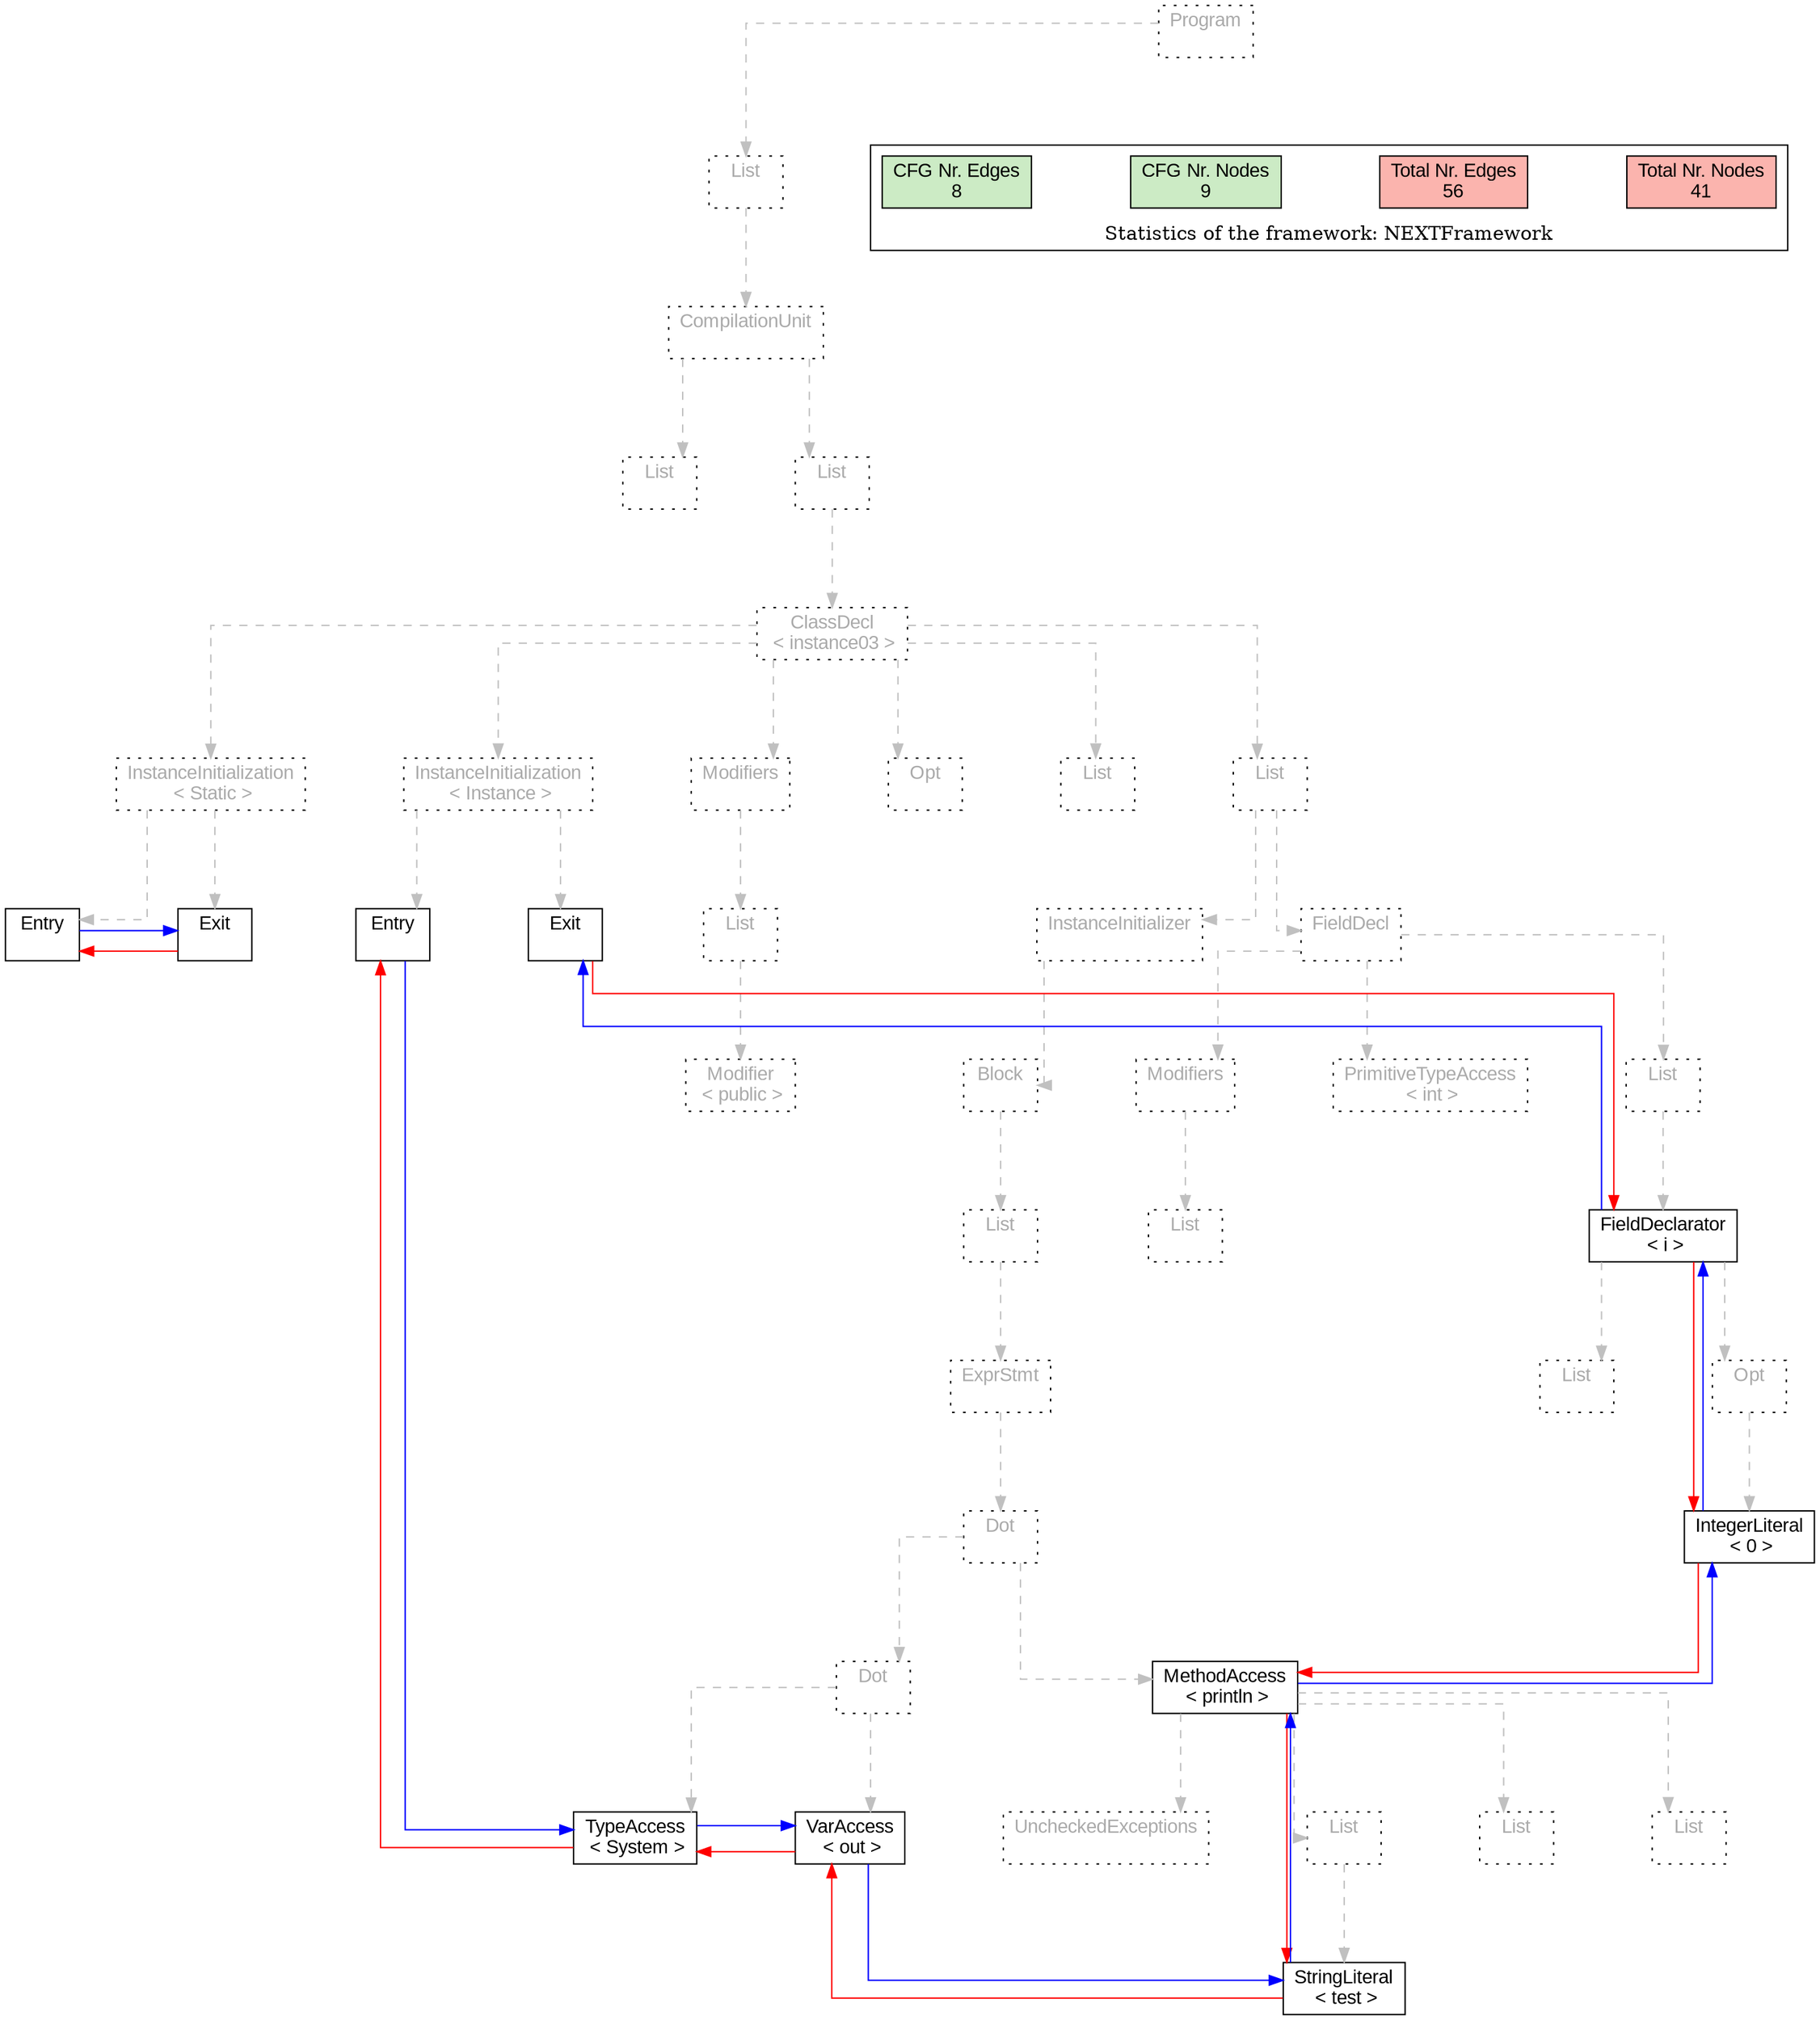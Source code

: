 digraph G {
graph [splines=ortho, nodesep="1", ranksep="1"]
node [shape=rect, fontname=Arial];
{ rank = same; "Program[0]"}
{ rank = same; "List[1]"}
{ rank = same; "CompilationUnit[2]"}
{ rank = same; "List[3]"; "List[4]"}
{ rank = same; "ClassDecl[5]"}
{ rank = same; "Modifiers[22]"; "Opt[25]"; "List[26]"; "List[27]"; "InstanceInitialization[6]"; "InstanceInitialization[14]"}
{ rank = same; "List[23]"; "InstanceInitializer[28]"; "FieldDecl[42]"; "Entry[7]"; "Exit[8]"; "Entry[15]"; "Exit[16]"}
{ rank = same; "Modifier[24]"; "Block[29]"; "Modifiers[43]"; "PrimitiveTypeAccess[45]"; "List[46]"}
{ rank = same; "List[30]"; "List[44]"; "FieldDeclarator[47]"}
{ rank = same; "ExprStmt[31]"; "List[48]"; "Opt[49]"}
{ rank = same; "Dot[32]"; "IntegerLiteral[50]"}
{ rank = same; "Dot[33]"; "MethodAccess[36]"}
{ rank = same; "TypeAccess[34]"; "VarAccess[35]"; "List[38]"; "List[40]"; "List[41]"; "UncheckedExceptions[37]"}
{ rank = same; "StringLiteral[39]"}
"Program[0]" [label="Program\n ", style= dotted   fillcolor="#eeeeee" fontcolor="#aaaaaa"  ]
"List[1]" [label="List\n ", style= dotted   fillcolor="#eeeeee" fontcolor="#aaaaaa"  ]
"CompilationUnit[2]" [label="CompilationUnit\n ", style= dotted   fillcolor="#eeeeee" fontcolor="#aaaaaa"  ]
"List[3]" [label="List\n ", style= dotted   fillcolor="#eeeeee" fontcolor="#aaaaaa"  ]
"List[4]" [label="List\n ", style= dotted   fillcolor="#eeeeee" fontcolor="#aaaaaa"  ]
"ClassDecl[5]" [label="ClassDecl\n < instance03 >", style= dotted   fillcolor="#eeeeee" fontcolor="#aaaaaa"  ]
"Modifiers[22]" [label="Modifiers\n ", style= dotted   fillcolor="#eeeeee" fontcolor="#aaaaaa"  ]
"List[23]" [label="List\n ", style= dotted   fillcolor="#eeeeee" fontcolor="#aaaaaa"  ]
"Modifier[24]" [label="Modifier\n < public >", style= dotted   fillcolor="#eeeeee" fontcolor="#aaaaaa"  ]
"Opt[25]" [label="Opt\n ", style= dotted   fillcolor="#eeeeee" fontcolor="#aaaaaa"  ]
"List[26]" [label="List\n ", style= dotted   fillcolor="#eeeeee" fontcolor="#aaaaaa"  ]
"List[27]" [label="List\n ", style= dotted   fillcolor="#eeeeee" fontcolor="#aaaaaa"  ]
"InstanceInitializer[28]" [label="InstanceInitializer\n ", style= dotted   fillcolor="#eeeeee" fontcolor="#aaaaaa"  ]
"Block[29]" [label="Block\n ", style= dotted   fillcolor="#eeeeee" fontcolor="#aaaaaa"  ]
"List[30]" [label="List\n ", style= dotted   fillcolor="#eeeeee" fontcolor="#aaaaaa"  ]
"ExprStmt[31]" [label="ExprStmt\n ", style= dotted   fillcolor="#eeeeee" fontcolor="#aaaaaa"  ]
"Dot[32]" [label="Dot\n ", style= dotted   fillcolor="#eeeeee" fontcolor="#aaaaaa"  ]
"Dot[33]" [label="Dot\n ", style= dotted   fillcolor="#eeeeee" fontcolor="#aaaaaa"  ]
"TypeAccess[34]" [label="TypeAccess\n < System >", fillcolor=white   style=filled  ]
"VarAccess[35]" [label="VarAccess\n < out >", fillcolor=white   style=filled  ]
"MethodAccess[36]" [label="MethodAccess\n < println >", fillcolor=white   style=filled  ]
"List[38]" [label="List\n ", style= dotted   fillcolor="#eeeeee" fontcolor="#aaaaaa"  ]
"StringLiteral[39]" [label="StringLiteral\n < test >", fillcolor=white   style=filled  ]
"List[40]" [label="List\n ", style= dotted   fillcolor="#eeeeee" fontcolor="#aaaaaa"  ]
"List[41]" [label="List\n ", style= dotted   fillcolor="#eeeeee" fontcolor="#aaaaaa"  ]
"UncheckedExceptions[37]" [label="UncheckedExceptions\n ", style= dotted   fillcolor="#eeeeee" fontcolor="#aaaaaa"  ]
"FieldDecl[42]" [label="FieldDecl\n ", style= dotted   fillcolor="#eeeeee" fontcolor="#aaaaaa"  ]
"Modifiers[43]" [label="Modifiers\n ", style= dotted   fillcolor="#eeeeee" fontcolor="#aaaaaa"  ]
"List[44]" [label="List\n ", style= dotted   fillcolor="#eeeeee" fontcolor="#aaaaaa"  ]
"PrimitiveTypeAccess[45]" [label="PrimitiveTypeAccess\n < int >", style= dotted   fillcolor="#eeeeee" fontcolor="#aaaaaa"  ]
"List[46]" [label="List\n ", style= dotted   fillcolor="#eeeeee" fontcolor="#aaaaaa"  ]
"FieldDeclarator[47]" [label="FieldDeclarator\n < i >", fillcolor=white   style=filled  ]
"List[48]" [label="List\n ", style= dotted   fillcolor="#eeeeee" fontcolor="#aaaaaa"  ]
"Opt[49]" [label="Opt\n ", style= dotted   fillcolor="#eeeeee" fontcolor="#aaaaaa"  ]
"IntegerLiteral[50]" [label="IntegerLiteral\n < 0 >", fillcolor=white   style=filled  ]
"InstanceInitialization[6]" [label="InstanceInitialization\n < Instance >", style= dotted   fillcolor="#eeeeee" fontcolor="#aaaaaa"  ]
"Entry[7]" [label="Entry\n ", fillcolor=white   style=filled  ]
"Exit[8]" [label="Exit\n ", fillcolor=white   style=filled  ]
"InstanceInitialization[14]" [label="InstanceInitialization\n < Static >", style= dotted   fillcolor="#eeeeee" fontcolor="#aaaaaa"  ]
"Entry[15]" [label="Entry\n ", fillcolor=white   style=filled  ]
"Exit[16]" [label="Exit\n ", fillcolor=white   style=filled  ]
"CompilationUnit[2]" -> "List[3]" [style=dashed, color=gray]
"List[23]" -> "Modifier[24]" [style=dashed, color=gray]
"Modifiers[22]" -> "List[23]" [style=dashed, color=gray]
"ClassDecl[5]" -> "Modifiers[22]" [style=dashed, color=gray]
"ClassDecl[5]" -> "Opt[25]" [style=dashed, color=gray]
"ClassDecl[5]" -> "List[26]" [style=dashed, color=gray]
"Dot[33]" -> "TypeAccess[34]" [style=dashed, color=gray]
"Dot[33]" -> "VarAccess[35]" [style=dashed, color=gray]
"Dot[32]" -> "Dot[33]" [style=dashed, color=gray]
"List[38]" -> "StringLiteral[39]" [style=dashed, color=gray]
"MethodAccess[36]" -> "List[38]" [style=dashed, color=gray]
"MethodAccess[36]" -> "List[40]" [style=dashed, color=gray]
"MethodAccess[36]" -> "List[41]" [style=dashed, color=gray]
"MethodAccess[36]" -> "UncheckedExceptions[37]" [style=dashed, color=gray]
"Dot[32]" -> "MethodAccess[36]" [style=dashed, color=gray]
"ExprStmt[31]" -> "Dot[32]" [style=dashed, color=gray]
"List[30]" -> "ExprStmt[31]" [style=dashed, color=gray]
"Block[29]" -> "List[30]" [style=dashed, color=gray]
"InstanceInitializer[28]" -> "Block[29]" [style=dashed, color=gray]
"List[27]" -> "InstanceInitializer[28]" [style=dashed, color=gray]
"Modifiers[43]" -> "List[44]" [style=dashed, color=gray]
"FieldDecl[42]" -> "Modifiers[43]" [style=dashed, color=gray]
"FieldDecl[42]" -> "PrimitiveTypeAccess[45]" [style=dashed, color=gray]
"FieldDeclarator[47]" -> "List[48]" [style=dashed, color=gray]
"Opt[49]" -> "IntegerLiteral[50]" [style=dashed, color=gray]
"FieldDeclarator[47]" -> "Opt[49]" [style=dashed, color=gray]
"List[46]" -> "FieldDeclarator[47]" [style=dashed, color=gray]
"FieldDecl[42]" -> "List[46]" [style=dashed, color=gray]
"List[27]" -> "FieldDecl[42]" [style=dashed, color=gray]
"ClassDecl[5]" -> "List[27]" [style=dashed, color=gray]
"InstanceInitialization[6]" -> "Entry[7]" [style=dashed, color=gray]
"InstanceInitialization[6]" -> "Exit[8]" [style=dashed, color=gray]
"InstanceInitialization[14]" -> "Entry[15]" [style=dashed, color=gray]
"InstanceInitialization[14]" -> "Exit[16]" [style=dashed, color=gray]
"ClassDecl[5]" -> "InstanceInitialization[6]" [style=dashed, color=gray]
"ClassDecl[5]" -> "InstanceInitialization[14]" [style=dashed, color=gray]
"List[4]" -> "ClassDecl[5]" [style=dashed, color=gray]
"CompilationUnit[2]" -> "List[4]" [style=dashed, color=gray]
"List[1]" -> "CompilationUnit[2]" [style=dashed, color=gray]
"Program[0]" -> "List[1]" [style=dashed, color=gray]
"Exit[16]" -> "Entry[15]" [color=red, constraint=false]
"Entry[15]" -> "Exit[16]" [color=blue, constraint=false, xlabel=" "] 
"Exit[8]" -> "FieldDeclarator[47]" [color=red, constraint=false]
"FieldDeclarator[47]" -> "Exit[8]" [color=blue, constraint=false, xlabel=" "] 
"FieldDeclarator[47]" -> "IntegerLiteral[50]" [color=red, constraint=false]
"IntegerLiteral[50]" -> "FieldDeclarator[47]" [color=blue, constraint=false, xlabel=" "] 
"IntegerLiteral[50]" -> "MethodAccess[36]" [color=red, constraint=false]
"MethodAccess[36]" -> "IntegerLiteral[50]" [color=blue, constraint=false, xlabel=" "] 
"MethodAccess[36]" -> "StringLiteral[39]" [color=red, constraint=false]
"StringLiteral[39]" -> "MethodAccess[36]" [color=blue, constraint=false, xlabel=" "] 
"StringLiteral[39]" -> "VarAccess[35]" [color=red, constraint=false]
"VarAccess[35]" -> "StringLiteral[39]" [color=blue, constraint=false, xlabel=" "] 
"VarAccess[35]" -> "TypeAccess[34]" [color=red, constraint=false]
"TypeAccess[34]" -> "VarAccess[35]" [color=blue, constraint=false, xlabel=" "] 
"TypeAccess[34]" -> "Entry[7]" [color=red, constraint=false]
"Entry[7]" -> "TypeAccess[34]" [color=blue, constraint=false, xlabel=" "] 
"List[3]" -> "List[4]" [style=invis]
"InstanceInitialization[14]" -> "InstanceInitialization[6]" -> "Modifiers[22]" -> "Opt[25]" -> "List[26]" -> "List[27]" [style=invis]
"InstanceInitializer[28]" -> "FieldDecl[42]" [style=invis]
"Dot[33]" -> "MethodAccess[36]" [style=invis]
"TypeAccess[34]" -> "VarAccess[35]" [style=invis]
"Modifiers[43]" -> "PrimitiveTypeAccess[45]" -> "List[46]" [style=invis]
"List[48]" -> "Opt[49]" [style=invis]
"Entry[7]" -> "Exit[8]" [style=invis]
"Entry[15]" -> "Exit[16]" [style=invis]

subgraph cluster_legend {
{node [style=filled, fillcolor=1, colorscheme="pastel13"]
Nodes [label="Total Nr. Nodes
41", fillcolor=1]
Edges [label="Total Nr. Edges
56", fillcolor=1]
NodesCFG [label="CFG Nr. Nodes
9", fillcolor=3]
EdgesCFG [label="CFG Nr. Edges
8", fillcolor=3]
Nodes-> "Program[0]" -> NodesCFG  [style="invis"]
Edges -> "Program[0]" ->EdgesCFG [style="invis"]}
label = "Statistics of the framework: NEXTFramework"
style="solid"
ranksep=0.05
nodesep=0.01
labelloc = b
len=2
}}